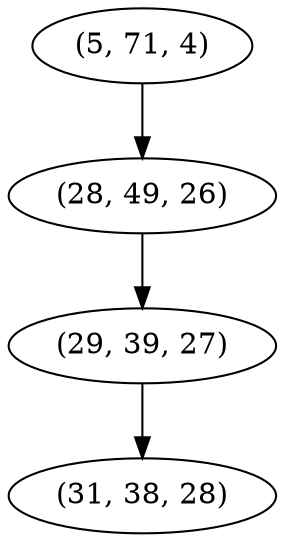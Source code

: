 digraph tree {
    "(5, 71, 4)";
    "(28, 49, 26)";
    "(29, 39, 27)";
    "(31, 38, 28)";
    "(5, 71, 4)" -> "(28, 49, 26)";
    "(28, 49, 26)" -> "(29, 39, 27)";
    "(29, 39, 27)" -> "(31, 38, 28)";
}
